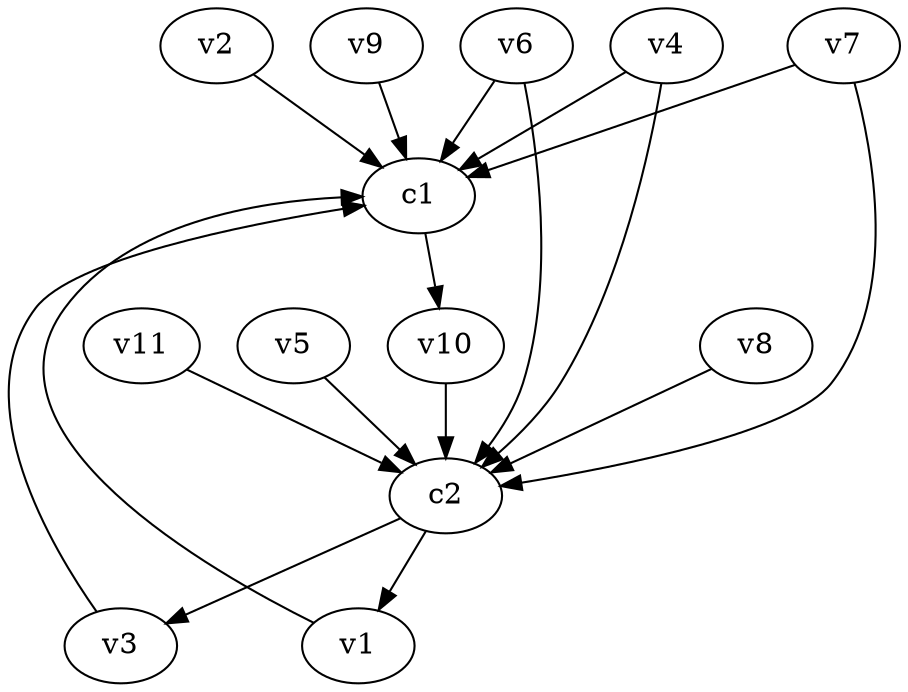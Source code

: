 strict digraph  {
c1;
c2;
v1;
v2;
v3;
v4;
v5;
v6;
v7;
v8;
v9;
v10;
v11;
c1 -> v10  [weight=1];
c2 -> v1  [weight=1];
c2 -> v3  [weight=1];
v1 -> c1  [weight=1];
v2 -> c1  [weight=1];
v3 -> c1  [weight=1];
v4 -> c2  [weight=1];
v4 -> c1  [weight=1];
v5 -> c2  [weight=1];
v6 -> c2  [weight=1];
v6 -> c1  [weight=1];
v7 -> c2  [weight=1];
v7 -> c1  [weight=1];
v8 -> c2  [weight=1];
v9 -> c1  [weight=1];
v10 -> c2  [weight=1];
v11 -> c2  [weight=1];
}
